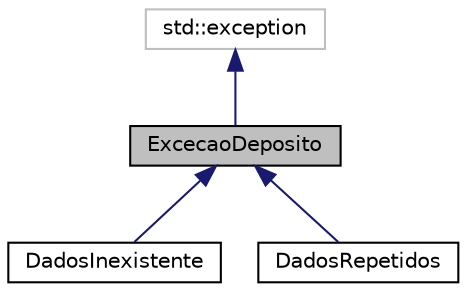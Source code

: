 digraph "ExcecaoDeposito"
{
 // LATEX_PDF_SIZE
  edge [fontname="Helvetica",fontsize="10",labelfontname="Helvetica",labelfontsize="10"];
  node [fontname="Helvetica",fontsize="10",shape=record];
  Node1 [label="ExcecaoDeposito",height=0.2,width=0.4,color="black", fillcolor="grey75", style="filled", fontcolor="black",tooltip=" "];
  Node2 -> Node1 [dir="back",color="midnightblue",fontsize="10",style="solid"];
  Node2 [label="std::exception",height=0.2,width=0.4,color="grey75", fillcolor="white", style="filled",tooltip=" "];
  Node1 -> Node3 [dir="back",color="midnightblue",fontsize="10",style="solid"];
  Node3 [label="DadosInexistente",height=0.2,width=0.4,color="black", fillcolor="white", style="filled",URL="$classDadosInexistente.html",tooltip=" "];
  Node1 -> Node4 [dir="back",color="midnightblue",fontsize="10",style="solid"];
  Node4 [label="DadosRepetidos",height=0.2,width=0.4,color="black", fillcolor="white", style="filled",URL="$classDadosRepetidos.html",tooltip=" "];
}
